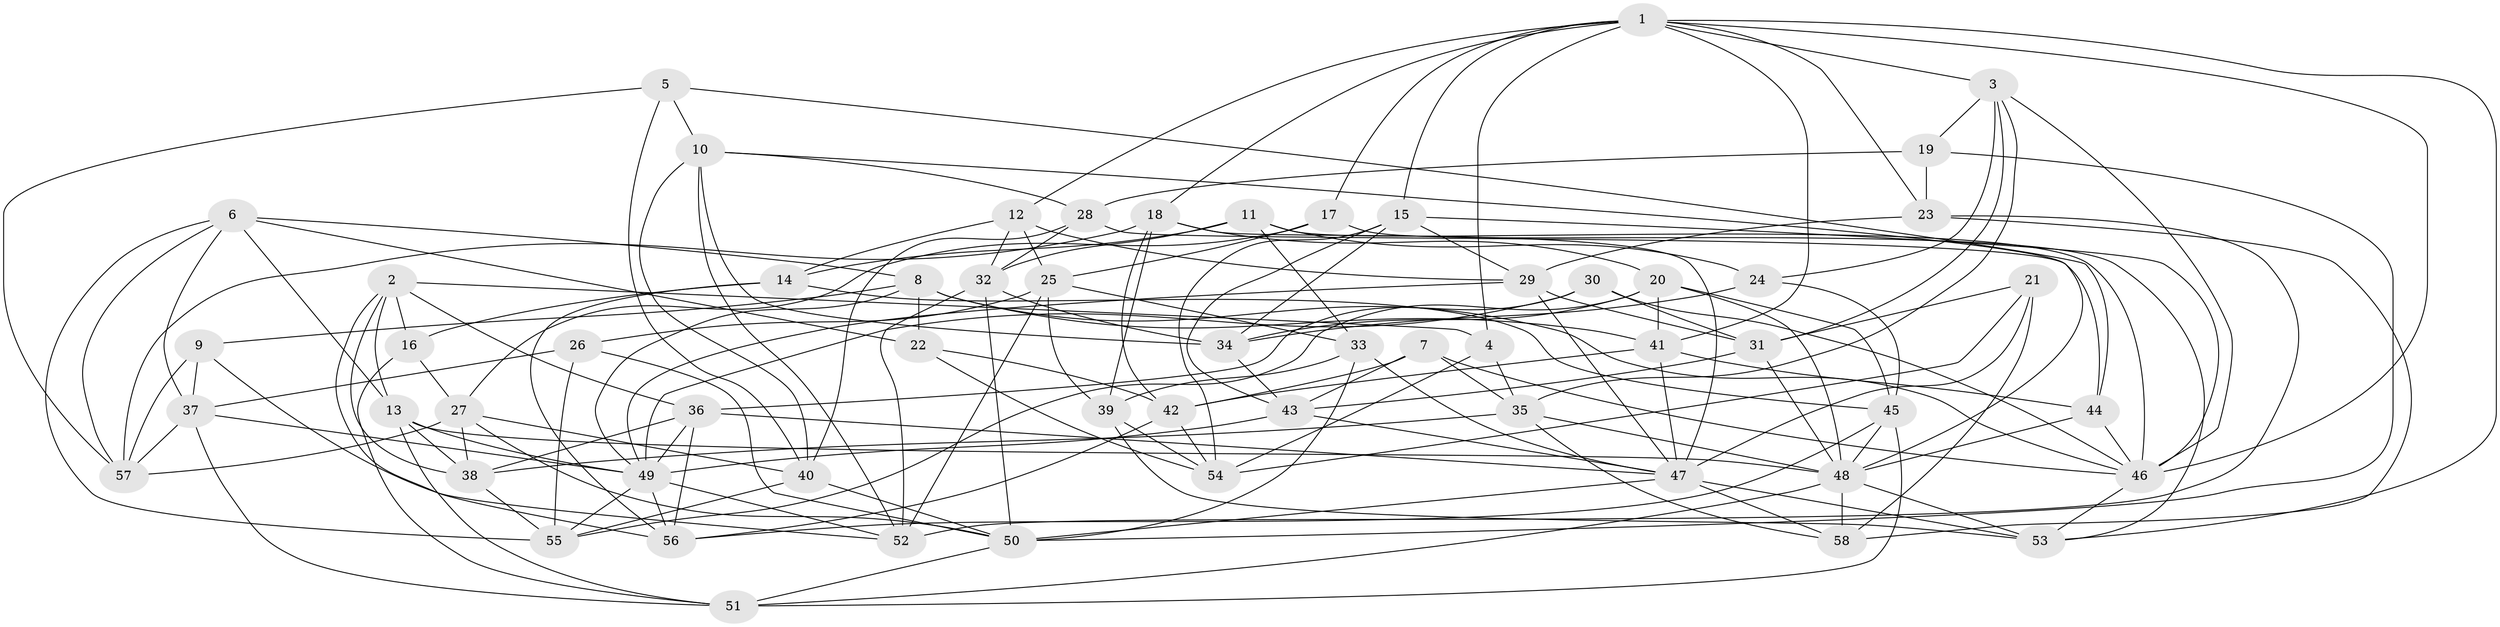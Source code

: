 // original degree distribution, {4: 1.0}
// Generated by graph-tools (version 1.1) at 2025/26/03/09/25 03:26:56]
// undirected, 58 vertices, 168 edges
graph export_dot {
graph [start="1"]
  node [color=gray90,style=filled];
  1;
  2;
  3;
  4;
  5;
  6;
  7;
  8;
  9;
  10;
  11;
  12;
  13;
  14;
  15;
  16;
  17;
  18;
  19;
  20;
  21;
  22;
  23;
  24;
  25;
  26;
  27;
  28;
  29;
  30;
  31;
  32;
  33;
  34;
  35;
  36;
  37;
  38;
  39;
  40;
  41;
  42;
  43;
  44;
  45;
  46;
  47;
  48;
  49;
  50;
  51;
  52;
  53;
  54;
  55;
  56;
  57;
  58;
  1 -- 3 [weight=1.0];
  1 -- 4 [weight=1.0];
  1 -- 12 [weight=1.0];
  1 -- 15 [weight=1.0];
  1 -- 17 [weight=1.0];
  1 -- 18 [weight=1.0];
  1 -- 23 [weight=1.0];
  1 -- 41 [weight=1.0];
  1 -- 46 [weight=1.0];
  1 -- 53 [weight=1.0];
  2 -- 4 [weight=1.0];
  2 -- 13 [weight=1.0];
  2 -- 16 [weight=1.0];
  2 -- 36 [weight=1.0];
  2 -- 38 [weight=1.0];
  2 -- 56 [weight=1.0];
  3 -- 19 [weight=1.0];
  3 -- 24 [weight=1.0];
  3 -- 31 [weight=1.0];
  3 -- 35 [weight=1.0];
  3 -- 46 [weight=1.0];
  4 -- 35 [weight=1.0];
  4 -- 54 [weight=1.0];
  5 -- 10 [weight=1.0];
  5 -- 40 [weight=1.0];
  5 -- 44 [weight=1.0];
  5 -- 57 [weight=1.0];
  6 -- 8 [weight=1.0];
  6 -- 13 [weight=1.0];
  6 -- 22 [weight=1.0];
  6 -- 37 [weight=1.0];
  6 -- 55 [weight=1.0];
  6 -- 57 [weight=1.0];
  7 -- 35 [weight=1.0];
  7 -- 42 [weight=1.0];
  7 -- 43 [weight=1.0];
  7 -- 46 [weight=1.0];
  8 -- 9 [weight=1.0];
  8 -- 22 [weight=1.0];
  8 -- 41 [weight=1.0];
  8 -- 46 [weight=1.0];
  8 -- 49 [weight=1.0];
  9 -- 37 [weight=1.0];
  9 -- 52 [weight=1.0];
  9 -- 57 [weight=1.0];
  10 -- 28 [weight=1.0];
  10 -- 34 [weight=1.0];
  10 -- 40 [weight=1.0];
  10 -- 48 [weight=1.0];
  10 -- 52 [weight=1.0];
  11 -- 14 [weight=1.0];
  11 -- 24 [weight=1.0];
  11 -- 32 [weight=1.0];
  11 -- 33 [weight=1.0];
  11 -- 46 [weight=2.0];
  12 -- 14 [weight=2.0];
  12 -- 25 [weight=1.0];
  12 -- 29 [weight=1.0];
  12 -- 32 [weight=1.0];
  13 -- 38 [weight=1.0];
  13 -- 48 [weight=1.0];
  13 -- 49 [weight=1.0];
  13 -- 51 [weight=1.0];
  14 -- 16 [weight=1.0];
  14 -- 45 [weight=1.0];
  14 -- 56 [weight=1.0];
  15 -- 29 [weight=1.0];
  15 -- 34 [weight=1.0];
  15 -- 43 [weight=1.0];
  15 -- 46 [weight=1.0];
  15 -- 54 [weight=1.0];
  16 -- 27 [weight=1.0];
  16 -- 51 [weight=1.0];
  17 -- 25 [weight=1.0];
  17 -- 27 [weight=1.0];
  17 -- 53 [weight=1.0];
  18 -- 20 [weight=1.0];
  18 -- 39 [weight=1.0];
  18 -- 42 [weight=1.0];
  18 -- 47 [weight=1.0];
  18 -- 57 [weight=1.0];
  19 -- 23 [weight=1.0];
  19 -- 28 [weight=1.0];
  19 -- 50 [weight=1.0];
  20 -- 34 [weight=1.0];
  20 -- 41 [weight=1.0];
  20 -- 45 [weight=1.0];
  20 -- 48 [weight=1.0];
  20 -- 55 [weight=1.0];
  21 -- 31 [weight=1.0];
  21 -- 47 [weight=1.0];
  21 -- 54 [weight=1.0];
  21 -- 58 [weight=1.0];
  22 -- 42 [weight=1.0];
  22 -- 54 [weight=1.0];
  23 -- 29 [weight=1.0];
  23 -- 52 [weight=1.0];
  23 -- 58 [weight=2.0];
  24 -- 34 [weight=1.0];
  24 -- 45 [weight=1.0];
  25 -- 26 [weight=1.0];
  25 -- 33 [weight=1.0];
  25 -- 39 [weight=1.0];
  25 -- 52 [weight=1.0];
  26 -- 37 [weight=1.0];
  26 -- 50 [weight=1.0];
  26 -- 55 [weight=1.0];
  27 -- 38 [weight=1.0];
  27 -- 40 [weight=1.0];
  27 -- 50 [weight=1.0];
  27 -- 57 [weight=1.0];
  28 -- 32 [weight=1.0];
  28 -- 40 [weight=1.0];
  28 -- 44 [weight=2.0];
  29 -- 31 [weight=1.0];
  29 -- 47 [weight=1.0];
  29 -- 49 [weight=1.0];
  30 -- 31 [weight=1.0];
  30 -- 36 [weight=1.0];
  30 -- 46 [weight=1.0];
  30 -- 49 [weight=1.0];
  31 -- 43 [weight=1.0];
  31 -- 48 [weight=1.0];
  32 -- 34 [weight=1.0];
  32 -- 50 [weight=1.0];
  32 -- 52 [weight=1.0];
  33 -- 39 [weight=2.0];
  33 -- 47 [weight=1.0];
  33 -- 50 [weight=1.0];
  34 -- 43 [weight=1.0];
  35 -- 38 [weight=1.0];
  35 -- 48 [weight=1.0];
  35 -- 58 [weight=1.0];
  36 -- 38 [weight=1.0];
  36 -- 47 [weight=1.0];
  36 -- 49 [weight=1.0];
  36 -- 56 [weight=1.0];
  37 -- 49 [weight=1.0];
  37 -- 51 [weight=1.0];
  37 -- 57 [weight=1.0];
  38 -- 55 [weight=1.0];
  39 -- 53 [weight=1.0];
  39 -- 54 [weight=1.0];
  40 -- 50 [weight=1.0];
  40 -- 55 [weight=1.0];
  41 -- 42 [weight=1.0];
  41 -- 44 [weight=1.0];
  41 -- 47 [weight=1.0];
  42 -- 54 [weight=1.0];
  42 -- 56 [weight=1.0];
  43 -- 47 [weight=1.0];
  43 -- 49 [weight=1.0];
  44 -- 46 [weight=1.0];
  44 -- 48 [weight=1.0];
  45 -- 48 [weight=1.0];
  45 -- 51 [weight=1.0];
  45 -- 56 [weight=1.0];
  46 -- 53 [weight=1.0];
  47 -- 50 [weight=1.0];
  47 -- 53 [weight=1.0];
  47 -- 58 [weight=1.0];
  48 -- 51 [weight=1.0];
  48 -- 53 [weight=1.0];
  48 -- 58 [weight=1.0];
  49 -- 52 [weight=1.0];
  49 -- 55 [weight=1.0];
  49 -- 56 [weight=1.0];
  50 -- 51 [weight=1.0];
}

